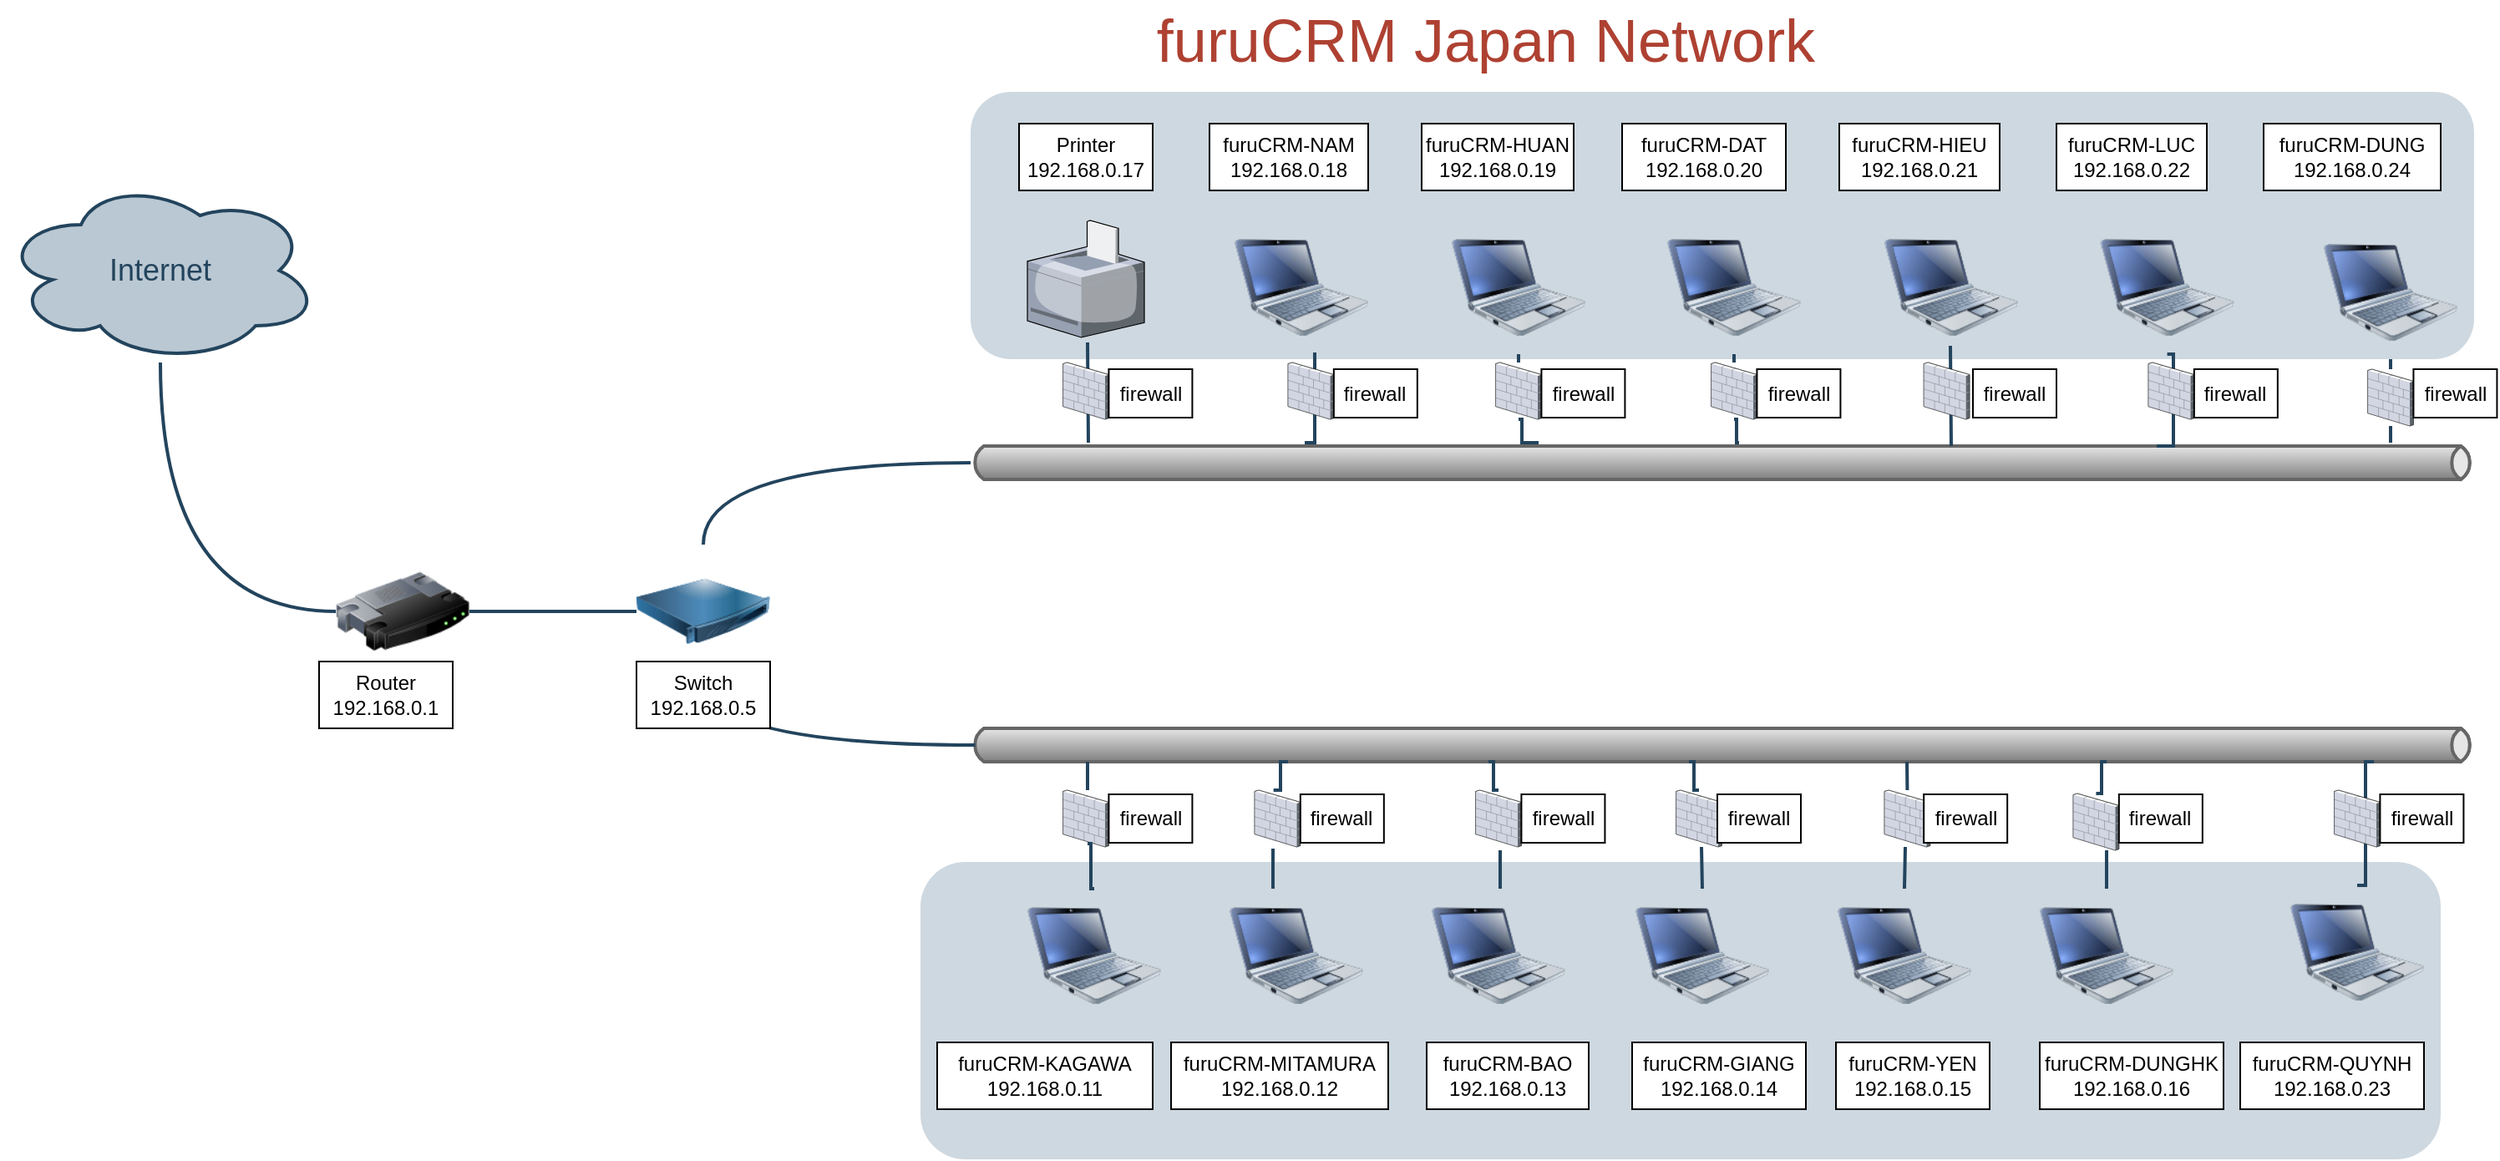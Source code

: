 <mxfile version="20.0.4" type="github">
  <diagram id="a45cf8ec-cd66-6f27-3ac3-be6e809c9e4a" name="Page-1">
    <mxGraphModel dx="2062" dy="1114" grid="1" gridSize="10" guides="1" tooltips="1" connect="1" arrows="1" fold="1" page="1" pageScale="1" pageWidth="827" pageHeight="1169" background="none" math="0" shadow="0">
      <root>
        <mxCell id="0" />
        <mxCell id="1" parent="0" />
        <mxCell id="5" value="" style="rounded=1;whiteSpace=wrap;html=1;shadow=0;strokeColor=none;fillColor=#BAC8D3;gradientColor=none;fontSize=18;fontColor=#AE4132;verticalAlign=top;fontStyle=0;opacity=70;strokeWidth=3;" parent="1" vertex="1">
          <mxGeometry x="670" y="531" width="910" height="178" as="geometry" />
        </mxCell>
        <mxCell id="4" value="" style="rounded=1;whiteSpace=wrap;html=1;shadow=0;strokeColor=none;fillColor=#BAC8D3;gradientColor=none;fontSize=18;fontColor=#AE4132;verticalAlign=top;opacity=70;fontStyle=0;strokeWidth=3;" parent="1" vertex="1">
          <mxGeometry x="700" y="70" width="900" height="160" as="geometry" />
        </mxCell>
        <mxCell id="20" value="" style="strokeWidth=2;strokeColor=#666666;dashed=0;align=center;html=1;fontSize=8;shape=mxgraph.eip.messageChannel;shadow=0;fillColor=#FFFFFF;gradientColor=none;fontColor=#F08705;fontStyle=0" parent="1" vertex="1">
          <mxGeometry x="700" y="282" width="900" height="20" as="geometry" />
        </mxCell>
        <mxCell id="21" value="" style="edgeStyle=elbowEdgeStyle;strokeWidth=2;rounded=0;endArrow=none;startArrow=none;startSize=10;endSize=10;dashed=0;html=1;strokeColor=#23445D;fontSize=18;fontColor=#F08705;startFill=0;endFill=0;fontStyle=0;exitX=0.6;exitY=0.988;exitDx=0;exitDy=0;exitPerimeter=0;" parent="1" source="24" edge="1">
          <mxGeometry relative="1" as="geometry">
            <mxPoint x="890" y="271.5" as="sourcePoint" />
            <mxPoint x="900" y="280" as="targetPoint" />
            <Array as="points">
              <mxPoint x="906" y="250" />
            </Array>
          </mxGeometry>
        </mxCell>
        <mxCell id="24" value="" style="image;html=1;image=img/lib/clip_art/computers/Netbook_128x128.png;shadow=0;strokeColor=#000000;fillColor=#FFFFFF;gradientColor=none;fontSize=18;fontColor=#F08705;fontStyle=0" parent="1" vertex="1">
          <mxGeometry x="858" y="147" width="80" height="80" as="geometry" />
        </mxCell>
        <mxCell id="25" value="" style="image;html=1;image=img/lib/clip_art/computers/Netbook_128x128.png;shadow=0;strokeColor=#000000;fillColor=#FFFFFF;gradientColor=none;fontSize=18;fontColor=#F08705;fontStyle=0" parent="1" vertex="1">
          <mxGeometry x="988" y="147" width="80" height="80" as="geometry" />
        </mxCell>
        <mxCell id="26" value="" style="image;html=1;image=img/lib/clip_art/computers/Netbook_128x128.png;shadow=0;strokeColor=#000000;fillColor=#FFFFFF;gradientColor=none;fontSize=18;fontColor=#F08705;fontStyle=0" parent="1" vertex="1">
          <mxGeometry x="1117" y="147" width="80" height="80" as="geometry" />
        </mxCell>
        <mxCell id="30" value="" style="image;html=1;image=img/lib/clip_art/computers/Netbook_128x128.png;shadow=0;strokeColor=#000000;fillColor=#FFFFFF;gradientColor=none;fontSize=18;fontColor=#F08705;fontStyle=0" parent="1" vertex="1">
          <mxGeometry x="734" y="547" width="80" height="80" as="geometry" />
        </mxCell>
        <mxCell id="31" value="" style="image;html=1;image=img/lib/clip_art/computers/Netbook_128x128.png;shadow=0;strokeColor=#000000;fillColor=#FFFFFF;gradientColor=none;fontSize=18;fontColor=#F08705;fontStyle=0" parent="1" vertex="1">
          <mxGeometry x="855" y="547" width="80" height="80" as="geometry" />
        </mxCell>
        <mxCell id="32" value="" style="image;html=1;image=img/lib/clip_art/computers/Netbook_128x128.png;shadow=0;strokeColor=#000000;fillColor=#FFFFFF;gradientColor=none;fontSize=18;fontColor=#AE4132;fontStyle=0" parent="1" vertex="1">
          <mxGeometry x="976" y="547" width="80" height="80" as="geometry" />
        </mxCell>
        <mxCell id="46" value="" style="strokeWidth=2;strokeColor=#666666;dashed=0;align=center;html=1;fontSize=8;shape=mxgraph.eip.messageChannel;shadow=0;fillColor=#FFFFFF;gradientColor=none;fontColor=#F08705;fontStyle=0" parent="1" vertex="1">
          <mxGeometry x="700" y="451" width="900" height="20" as="geometry" />
        </mxCell>
        <mxCell id="50" value="Internet" style="ellipse;shape=cloud;whiteSpace=wrap;html=1;shadow=0;strokeColor=#23445D;fillColor=#BAC8D3;gradientColor=none;fontSize=18;fontColor=#23445D;fontStyle=0;gradientDirection=north;strokeWidth=2;" parent="1" vertex="1">
          <mxGeometry x="120" y="122" width="190" height="110" as="geometry" />
        </mxCell>
        <mxCell id="84" value="" style="image;html=1;image=img/lib/clip_art/networking/Router_128x128.png;shadow=0;strokeColor=#000000;fillColor=#FFFFFF;gradientColor=none;fontSize=18;fontColor=#F08705;fontStyle=0" parent="1" vertex="1">
          <mxGeometry x="320" y="341" width="80" height="80" as="geometry" />
        </mxCell>
        <mxCell id="85" value="" style="edgeStyle=elbowEdgeStyle;strokeWidth=2;rounded=0;endArrow=none;startArrow=none;startSize=10;endSize=10;dashed=0;html=1;strokeColor=#23445D;fontSize=18;fontColor=#F08705;startFill=0;endFill=0;fontStyle=0;exitX=0.5;exitY=1;exitDx=0;exitDy=0;" parent="1" source="4jzdV4pySs4XSBU5nasK-226" edge="1">
          <mxGeometry relative="1" as="geometry">
            <mxPoint x="1040" y="271.5" as="sourcePoint" />
            <mxPoint x="1040" y="280" as="targetPoint" />
            <Array as="points">
              <mxPoint x="1030" y="260" />
            </Array>
          </mxGeometry>
        </mxCell>
        <mxCell id="86" value="" style="edgeStyle=elbowEdgeStyle;strokeWidth=2;rounded=0;endArrow=none;startArrow=none;startSize=10;endSize=10;dashed=0;html=1;strokeColor=#23445D;fontSize=18;fontColor=#F08705;startFill=0;endFill=0;fontStyle=0;exitX=0.5;exitY=1;exitDx=0;exitDy=0;" parent="1" source="4jzdV4pySs4XSBU5nasK-225" edge="1">
          <mxGeometry relative="1" as="geometry">
            <mxPoint x="1160" y="271.5" as="sourcePoint" />
            <mxPoint x="1160" y="280" as="targetPoint" />
          </mxGeometry>
        </mxCell>
        <mxCell id="115" style="edgeStyle=orthogonalEdgeStyle;rounded=0;html=1;startArrow=none;startFill=0;endArrow=none;endFill=0;fontSize=18;fontColor=#F08705;strokeColor=#23445D;strokeWidth=2;curved=1;fontStyle=0;entryX=0.5;entryY=0;entryDx=0;entryDy=0;" parent="1" source="20" target="162" edge="1">
          <mxGeometry relative="1" as="geometry">
            <mxPoint x="630" y="282" as="sourcePoint" />
            <mxPoint x="530" y="282" as="targetPoint" />
          </mxGeometry>
        </mxCell>
        <mxCell id="116" style="edgeStyle=orthogonalEdgeStyle;rounded=0;html=1;startArrow=none;startFill=0;endArrow=none;endFill=0;fontSize=18;fontColor=#F08705;strokeColor=#23445D;strokeWidth=2;curved=1;fontStyle=0" parent="1" source="84" target="50" edge="1">
          <mxGeometry relative="1" as="geometry" />
        </mxCell>
        <mxCell id="152" value="" style="edgeStyle=elbowEdgeStyle;strokeWidth=2;rounded=0;endArrow=none;startArrow=none;startSize=10;endSize=10;dashed=0;html=1;strokeColor=#23445D;fontSize=18;fontColor=#F08705;startFill=0;endFill=0;fontStyle=0" parent="1" source="84" target="162" edge="1">
          <mxGeometry relative="1" as="geometry">
            <mxPoint x="560.58" y="228.681" as="sourcePoint" />
            <mxPoint x="560.58" y="282.304" as="targetPoint" />
          </mxGeometry>
        </mxCell>
        <mxCell id="162" value="" style="image;html=1;image=img/lib/clip_art/networking/Concentrator_128x128.png;shadow=0;strokeColor=#000000;fillColor=#F2F2F2;gradientColor=none;fontSize=18;fontColor=#F08705;fontStyle=0" parent="1" vertex="1">
          <mxGeometry x="500" y="341" width="80" height="80" as="geometry" />
        </mxCell>
        <mxCell id="168" value="furuCRM Japan Network" style="text;html=1;strokeColor=none;fillColor=none;align=center;verticalAlign=middle;whiteSpace=wrap;overflow=hidden;shadow=0;fontSize=36;fontColor=#AE4132;fontStyle=0" parent="1" vertex="1">
          <mxGeometry x="500" y="15" width="1017" height="45" as="geometry" />
        </mxCell>
        <mxCell id="171" style="edgeStyle=orthogonalEdgeStyle;rounded=0;jumpStyle=none;html=1;exitX=0;exitY=0.5;entryX=0;entryY=0.5;shadow=0;labelBackgroundColor=none;startArrow=none;startFill=0;endArrow=classic;endFill=1;endSize=6;jettySize=auto;orthogonalLoop=1;strokeColor=#23445D;strokeWidth=2;fillColor=#F08705;fontFamily=Helvetica;fontSize=14;fontColor=#F08705;align=left;fontStyle=0" parent="1" source="168" target="168" edge="1">
          <mxGeometry relative="1" as="geometry" />
        </mxCell>
        <mxCell id="4jzdV4pySs4XSBU5nasK-174" style="edgeStyle=orthogonalEdgeStyle;rounded=0;html=1;startArrow=none;startFill=0;endArrow=none;endFill=0;fontSize=18;fontColor=#F08705;strokeColor=#23445D;strokeWidth=2;curved=1;fontStyle=0;entryX=0.5;entryY=1;entryDx=0;entryDy=0;exitX=0;exitY=0.5;exitDx=2.7;exitDy=0;exitPerimeter=0;" edge="1" parent="1" source="46" target="162">
          <mxGeometry relative="1" as="geometry">
            <mxPoint x="680" y="462" as="sourcePoint" />
            <mxPoint x="530" y="511" as="targetPoint" />
          </mxGeometry>
        </mxCell>
        <mxCell id="4jzdV4pySs4XSBU5nasK-175" value="" style="verticalLabelPosition=bottom;sketch=0;aspect=fixed;html=1;verticalAlign=top;strokeColor=none;align=center;outlineConnect=0;shape=mxgraph.citrix.printer;" vertex="1" parent="1">
          <mxGeometry x="734" y="147" width="70" height="70" as="geometry" />
        </mxCell>
        <mxCell id="4jzdV4pySs4XSBU5nasK-181" value="" style="edgeStyle=elbowEdgeStyle;strokeWidth=2;rounded=0;endArrow=none;startArrow=none;startSize=10;endSize=10;dashed=0;html=1;strokeColor=#23445D;fontSize=18;fontColor=#F08705;startFill=0;endFill=0;fontStyle=0;entryX=0;entryY=1;entryDx=70;entryDy=0;entryPerimeter=0;" edge="1" parent="1" source="4jzdV4pySs4XSBU5nasK-234" target="46">
          <mxGeometry relative="1" as="geometry">
            <mxPoint x="774" y="552" as="sourcePoint" />
            <mxPoint x="769" y="516" as="targetPoint" />
          </mxGeometry>
        </mxCell>
        <mxCell id="4jzdV4pySs4XSBU5nasK-182" value="" style="edgeStyle=elbowEdgeStyle;strokeWidth=2;rounded=0;endArrow=none;startArrow=none;startSize=10;endSize=10;dashed=0;html=1;strokeColor=#23445D;fontSize=18;fontColor=#F08705;startFill=0;endFill=0;fontStyle=0;exitX=0.413;exitY=0;exitDx=0;exitDy=0;exitPerimeter=0;entryX=0;entryY=1;entryDx=190;entryDy=0;entryPerimeter=0;" edge="1" parent="1" source="4jzdV4pySs4XSBU5nasK-233" target="46">
          <mxGeometry relative="1" as="geometry">
            <mxPoint x="890" y="552" as="sourcePoint" />
            <mxPoint x="890" y="516" as="targetPoint" />
          </mxGeometry>
        </mxCell>
        <mxCell id="4jzdV4pySs4XSBU5nasK-183" value="" style="edgeStyle=elbowEdgeStyle;strokeWidth=2;rounded=0;endArrow=none;startArrow=none;startSize=10;endSize=10;dashed=0;html=1;strokeColor=#23445D;fontSize=18;fontColor=#F08705;startFill=0;endFill=0;fontStyle=0;entryX=0;entryY=1;entryDx=310;entryDy=0;entryPerimeter=0;exitX=0.5;exitY=0;exitDx=0;exitDy=0;" edge="1" parent="1" source="4jzdV4pySs4XSBU5nasK-232" target="46">
          <mxGeometry relative="1" as="geometry">
            <mxPoint x="1010" y="552" as="sourcePoint" />
            <mxPoint x="1010" y="522" as="targetPoint" />
          </mxGeometry>
        </mxCell>
        <mxCell id="4jzdV4pySs4XSBU5nasK-191" value="furuCRM-KAGAWA&lt;br&gt;192.168.0.11" style="rounded=0;whiteSpace=wrap;html=1;" vertex="1" parent="1">
          <mxGeometry x="680" y="639" width="129" height="40" as="geometry" />
        </mxCell>
        <mxCell id="4jzdV4pySs4XSBU5nasK-192" value="furuCRM-MITAMURA&lt;br&gt;192.168.0.12" style="rounded=0;whiteSpace=wrap;html=1;" vertex="1" parent="1">
          <mxGeometry x="820" y="639" width="130" height="40" as="geometry" />
        </mxCell>
        <mxCell id="4jzdV4pySs4XSBU5nasK-193" value="Router&lt;br&gt;192.168.0.1" style="rounded=0;whiteSpace=wrap;html=1;" vertex="1" parent="1">
          <mxGeometry x="310" y="411" width="80" height="40" as="geometry" />
        </mxCell>
        <mxCell id="4jzdV4pySs4XSBU5nasK-194" value="furuCRM-HUAN&lt;br&gt;192.168.0.19" style="rounded=0;whiteSpace=wrap;html=1;flipH=1;" vertex="1" parent="1">
          <mxGeometry x="970" y="89" width="91" height="40" as="geometry" />
        </mxCell>
        <mxCell id="4jzdV4pySs4XSBU5nasK-195" value="furuCRM-NAM&lt;br&gt;192.168.0.18" style="rounded=0;whiteSpace=wrap;html=1;flipH=1;" vertex="1" parent="1">
          <mxGeometry x="843" y="89" width="95" height="40" as="geometry" />
        </mxCell>
        <mxCell id="4jzdV4pySs4XSBU5nasK-196" value="furuCRM-DUNGHK&lt;br&gt;192.168.0.16" style="rounded=0;whiteSpace=wrap;html=1;" vertex="1" parent="1">
          <mxGeometry x="1340" y="639" width="110" height="40" as="geometry" />
        </mxCell>
        <mxCell id="4jzdV4pySs4XSBU5nasK-197" value="furuCRM-YEN&lt;br&gt;192.168.0.15" style="rounded=0;whiteSpace=wrap;html=1;" vertex="1" parent="1">
          <mxGeometry x="1218" y="639" width="92" height="40" as="geometry" />
        </mxCell>
        <mxCell id="4jzdV4pySs4XSBU5nasK-198" value="furuCRM-GIANG&lt;br&gt;192.168.0.14" style="rounded=0;whiteSpace=wrap;html=1;" vertex="1" parent="1">
          <mxGeometry x="1096" y="639" width="104" height="40" as="geometry" />
        </mxCell>
        <mxCell id="4jzdV4pySs4XSBU5nasK-199" value="furuCRM-BAO&lt;br&gt;192.168.0.13" style="rounded=0;whiteSpace=wrap;html=1;" vertex="1" parent="1">
          <mxGeometry x="973" y="639" width="97" height="40" as="geometry" />
        </mxCell>
        <mxCell id="4jzdV4pySs4XSBU5nasK-200" value="" style="image;html=1;image=img/lib/clip_art/computers/Netbook_128x128.png;shadow=0;strokeColor=#000000;fillColor=#FFFFFF;gradientColor=none;fontSize=18;fontColor=#AE4132;fontStyle=0" vertex="1" parent="1">
          <mxGeometry x="1098" y="547" width="80" height="80" as="geometry" />
        </mxCell>
        <mxCell id="4jzdV4pySs4XSBU5nasK-201" value="" style="image;html=1;image=img/lib/clip_art/computers/Netbook_128x128.png;shadow=0;strokeColor=#000000;fillColor=#FFFFFF;gradientColor=none;fontSize=18;fontColor=#AE4132;fontStyle=0" vertex="1" parent="1">
          <mxGeometry x="1219" y="547" width="80" height="80" as="geometry" />
        </mxCell>
        <mxCell id="4jzdV4pySs4XSBU5nasK-202" value="" style="image;html=1;image=img/lib/clip_art/computers/Netbook_128x128.png;shadow=0;strokeColor=#000000;fillColor=#FFFFFF;gradientColor=none;fontSize=18;fontColor=#AE4132;fontStyle=0" vertex="1" parent="1">
          <mxGeometry x="1340" y="547" width="80" height="80" as="geometry" />
        </mxCell>
        <mxCell id="4jzdV4pySs4XSBU5nasK-204" value="Printer&lt;br&gt;192.168.0.17" style="rounded=0;whiteSpace=wrap;html=1;flipH=1;" vertex="1" parent="1">
          <mxGeometry x="729" y="89" width="80" height="40" as="geometry" />
        </mxCell>
        <mxCell id="4jzdV4pySs4XSBU5nasK-206" value="furuCRM-DAT&lt;br&gt;192.168.0.20" style="rounded=0;whiteSpace=wrap;html=1;flipH=1;" vertex="1" parent="1">
          <mxGeometry x="1090" y="89" width="98" height="40" as="geometry" />
        </mxCell>
        <mxCell id="4jzdV4pySs4XSBU5nasK-207" value="" style="image;html=1;image=img/lib/clip_art/computers/Netbook_128x128.png;shadow=0;strokeColor=#000000;fillColor=#FFFFFF;gradientColor=none;fontSize=18;fontColor=#F08705;fontStyle=0" vertex="1" parent="1">
          <mxGeometry x="1247" y="147" width="80" height="80" as="geometry" />
        </mxCell>
        <mxCell id="4jzdV4pySs4XSBU5nasK-209" value="furuCRM-HIEU&lt;br&gt;192.168.0.21" style="rounded=0;whiteSpace=wrap;html=1;flipH=1;" vertex="1" parent="1">
          <mxGeometry x="1220" y="89" width="96" height="40" as="geometry" />
        </mxCell>
        <mxCell id="4jzdV4pySs4XSBU5nasK-215" value="" style="image;html=1;image=img/lib/clip_art/computers/Netbook_128x128.png;shadow=0;strokeColor=#000000;fillColor=#FFFFFF;gradientColor=none;fontSize=18;fontColor=#F08705;fontStyle=0" vertex="1" parent="1">
          <mxGeometry x="1376.29" y="147" width="80" height="80" as="geometry" />
        </mxCell>
        <mxCell id="4jzdV4pySs4XSBU5nasK-217" value="furuCRM-LUC&lt;br&gt;192.168.0.22" style="rounded=0;whiteSpace=wrap;html=1;flipH=1;" vertex="1" parent="1">
          <mxGeometry x="1350" y="89" width="90" height="40" as="geometry" />
        </mxCell>
        <mxCell id="4jzdV4pySs4XSBU5nasK-218" value="" style="edgeStyle=elbowEdgeStyle;strokeWidth=2;rounded=0;endArrow=none;startArrow=none;startSize=10;endSize=10;dashed=0;html=1;strokeColor=#23445D;fontSize=18;fontColor=#F08705;startFill=0;endFill=0;fontStyle=0;entryX=0;entryY=1;entryDx=430;entryDy=0;entryPerimeter=0;exitX=0.5;exitY=0;exitDx=0;exitDy=0;" edge="1" parent="1" source="4jzdV4pySs4XSBU5nasK-231" target="46">
          <mxGeometry relative="1" as="geometry">
            <mxPoint x="1118" y="557" as="sourcePoint" />
            <mxPoint x="1112" y="481" as="targetPoint" />
          </mxGeometry>
        </mxCell>
        <mxCell id="4jzdV4pySs4XSBU5nasK-219" value="" style="edgeStyle=elbowEdgeStyle;strokeWidth=2;rounded=0;endArrow=none;startArrow=none;startSize=10;endSize=10;dashed=0;html=1;strokeColor=#23445D;fontSize=18;fontColor=#F08705;startFill=0;endFill=0;fontStyle=0;exitX=0.5;exitY=0;exitDx=0;exitDy=0;entryX=0;entryY=1;entryDx=560;entryDy=0;entryPerimeter=0;" edge="1" parent="1" source="4jzdV4pySs4XSBU5nasK-184" target="46">
          <mxGeometry relative="1" as="geometry">
            <mxPoint x="1249" y="560" as="sourcePoint" />
            <mxPoint x="1270" y="470" as="targetPoint" />
            <Array as="points" />
          </mxGeometry>
        </mxCell>
        <mxCell id="4jzdV4pySs4XSBU5nasK-220" value="" style="edgeStyle=elbowEdgeStyle;strokeWidth=2;rounded=0;endArrow=none;startArrow=none;startSize=10;endSize=10;dashed=0;html=1;strokeColor=#23445D;fontSize=18;fontColor=#F08705;startFill=0;endFill=0;fontStyle=0;exitX=0.5;exitY=0;exitDx=0;exitDy=0;" edge="1" parent="1" source="4jzdV4pySs4XSBU5nasK-241">
          <mxGeometry relative="1" as="geometry">
            <mxPoint x="1360" y="556" as="sourcePoint" />
            <mxPoint x="1380" y="471" as="targetPoint" />
            <Array as="points" />
          </mxGeometry>
        </mxCell>
        <mxCell id="4jzdV4pySs4XSBU5nasK-221" value="" style="edgeStyle=elbowEdgeStyle;strokeWidth=2;rounded=0;endArrow=none;startArrow=none;startSize=10;endSize=10;dashed=0;html=1;strokeColor=#23445D;fontSize=18;fontColor=#F08705;startFill=0;endFill=0;fontStyle=0;exitX=0.5;exitY=1;exitDx=0;exitDy=0;entryX=0;entryY=0;entryDx=710;entryDy=0;entryPerimeter=0;" edge="1" parent="1" source="4jzdV4pySs4XSBU5nasK-215" target="20">
          <mxGeometry relative="1" as="geometry">
            <mxPoint x="1167" y="237" as="sourcePoint" />
            <mxPoint x="1170" y="290" as="targetPoint" />
            <Array as="points">
              <mxPoint x="1420" y="240" />
            </Array>
          </mxGeometry>
        </mxCell>
        <mxCell id="4jzdV4pySs4XSBU5nasK-222" value="" style="edgeStyle=elbowEdgeStyle;strokeWidth=2;rounded=0;endArrow=none;startArrow=none;startSize=10;endSize=10;dashed=0;html=1;strokeColor=#23445D;fontSize=18;fontColor=#F08705;startFill=0;endFill=0;fontStyle=0;" edge="1" parent="1">
          <mxGeometry relative="1" as="geometry">
            <mxPoint x="770" y="220" as="sourcePoint" />
            <mxPoint x="770.5" y="280" as="targetPoint" />
          </mxGeometry>
        </mxCell>
        <mxCell id="4jzdV4pySs4XSBU5nasK-223" value="" style="edgeStyle=elbowEdgeStyle;strokeWidth=2;rounded=0;endArrow=none;startArrow=none;startSize=10;endSize=10;dashed=0;html=1;strokeColor=#23445D;fontSize=18;fontColor=#F08705;startFill=0;endFill=0;fontStyle=0;" edge="1" parent="1">
          <mxGeometry relative="1" as="geometry">
            <mxPoint x="1286.5" y="222" as="sourcePoint" />
            <mxPoint x="1287" y="282" as="targetPoint" />
          </mxGeometry>
        </mxCell>
        <mxCell id="4jzdV4pySs4XSBU5nasK-224" value="" style="verticalLabelPosition=bottom;sketch=0;aspect=fixed;html=1;verticalAlign=top;strokeColor=none;align=center;outlineConnect=0;shape=mxgraph.citrix.firewall;" vertex="1" parent="1">
          <mxGeometry x="1270.58" y="232" width="27.42" height="34" as="geometry" />
        </mxCell>
        <mxCell id="4jzdV4pySs4XSBU5nasK-227" value="" style="verticalLabelPosition=bottom;sketch=0;aspect=fixed;html=1;verticalAlign=top;strokeColor=none;align=center;outlineConnect=0;shape=mxgraph.citrix.firewall;" vertex="1" parent="1">
          <mxGeometry x="890" y="232" width="27.42" height="34" as="geometry" />
        </mxCell>
        <mxCell id="4jzdV4pySs4XSBU5nasK-228" value="" style="verticalLabelPosition=bottom;sketch=0;aspect=fixed;html=1;verticalAlign=top;strokeColor=none;align=center;outlineConnect=0;shape=mxgraph.citrix.firewall;" vertex="1" parent="1">
          <mxGeometry x="755.29" y="232" width="27.42" height="34" as="geometry" />
        </mxCell>
        <mxCell id="4jzdV4pySs4XSBU5nasK-226" value="" style="verticalLabelPosition=bottom;sketch=0;aspect=fixed;html=1;verticalAlign=top;strokeColor=none;align=center;outlineConnect=0;shape=mxgraph.citrix.firewall;" vertex="1" parent="1">
          <mxGeometry x="1014.29" y="232" width="27.42" height="34" as="geometry" />
        </mxCell>
        <mxCell id="4jzdV4pySs4XSBU5nasK-229" value="" style="edgeStyle=elbowEdgeStyle;strokeWidth=2;rounded=0;endArrow=none;startArrow=none;startSize=10;endSize=10;dashed=0;html=1;strokeColor=#23445D;fontSize=18;fontColor=#F08705;startFill=0;endFill=0;fontStyle=0;exitX=0.5;exitY=1;exitDx=0;exitDy=0;" edge="1" parent="1" source="25" target="4jzdV4pySs4XSBU5nasK-226">
          <mxGeometry relative="1" as="geometry">
            <mxPoint x="1028" y="227" as="sourcePoint" />
            <mxPoint x="1040" y="280" as="targetPoint" />
            <Array as="points" />
          </mxGeometry>
        </mxCell>
        <mxCell id="4jzdV4pySs4XSBU5nasK-225" value="" style="verticalLabelPosition=bottom;sketch=0;aspect=fixed;html=1;verticalAlign=top;strokeColor=none;align=center;outlineConnect=0;shape=mxgraph.citrix.firewall;" vertex="1" parent="1">
          <mxGeometry x="1143.29" y="232" width="27.42" height="34" as="geometry" />
        </mxCell>
        <mxCell id="4jzdV4pySs4XSBU5nasK-230" value="" style="edgeStyle=elbowEdgeStyle;strokeWidth=2;rounded=0;endArrow=none;startArrow=none;startSize=10;endSize=10;dashed=0;html=1;strokeColor=#23445D;fontSize=18;fontColor=#F08705;startFill=0;endFill=0;fontStyle=0;exitX=0.5;exitY=1;exitDx=0;exitDy=0;" edge="1" parent="1" source="26" target="4jzdV4pySs4XSBU5nasK-225">
          <mxGeometry relative="1" as="geometry">
            <mxPoint x="1157" y="227" as="sourcePoint" />
            <mxPoint x="1160" y="280" as="targetPoint" />
          </mxGeometry>
        </mxCell>
        <mxCell id="4jzdV4pySs4XSBU5nasK-235" value="" style="verticalLabelPosition=bottom;sketch=0;aspect=fixed;html=1;verticalAlign=top;strokeColor=none;align=center;outlineConnect=0;shape=mxgraph.citrix.firewall;" vertex="1" parent="1">
          <mxGeometry x="1405" y="232" width="27.42" height="34" as="geometry" />
        </mxCell>
        <mxCell id="4jzdV4pySs4XSBU5nasK-234" value="" style="verticalLabelPosition=bottom;sketch=0;aspect=fixed;html=1;verticalAlign=top;strokeColor=none;align=center;outlineConnect=0;shape=mxgraph.citrix.firewall;" vertex="1" parent="1">
          <mxGeometry x="755.29" y="488" width="27.42" height="34" as="geometry" />
        </mxCell>
        <mxCell id="4jzdV4pySs4XSBU5nasK-233" value="" style="verticalLabelPosition=bottom;sketch=0;aspect=fixed;html=1;verticalAlign=top;strokeColor=none;align=center;outlineConnect=0;shape=mxgraph.citrix.firewall;" vertex="1" parent="1">
          <mxGeometry x="870" y="488" width="27.42" height="34" as="geometry" />
        </mxCell>
        <mxCell id="4jzdV4pySs4XSBU5nasK-232" value="" style="verticalLabelPosition=bottom;sketch=0;aspect=fixed;html=1;verticalAlign=top;strokeColor=none;align=center;outlineConnect=0;shape=mxgraph.citrix.firewall;" vertex="1" parent="1">
          <mxGeometry x="1002.29" y="488" width="27.42" height="34" as="geometry" />
        </mxCell>
        <mxCell id="4jzdV4pySs4XSBU5nasK-231" value="" style="verticalLabelPosition=bottom;sketch=0;aspect=fixed;html=1;verticalAlign=top;strokeColor=none;align=center;outlineConnect=0;shape=mxgraph.citrix.firewall;" vertex="1" parent="1">
          <mxGeometry x="1122.29" y="488" width="27.42" height="34" as="geometry" />
        </mxCell>
        <mxCell id="4jzdV4pySs4XSBU5nasK-184" value="" style="verticalLabelPosition=bottom;sketch=0;aspect=fixed;html=1;verticalAlign=top;strokeColor=none;align=center;outlineConnect=0;shape=mxgraph.citrix.firewall;" vertex="1" parent="1">
          <mxGeometry x="1247" y="488" width="27.42" height="34" as="geometry" />
        </mxCell>
        <mxCell id="4jzdV4pySs4XSBU5nasK-241" value="" style="verticalLabelPosition=bottom;sketch=0;aspect=fixed;html=1;verticalAlign=top;strokeColor=none;align=center;outlineConnect=0;shape=mxgraph.citrix.firewall;" vertex="1" parent="1">
          <mxGeometry x="1360" y="490" width="27.42" height="34" as="geometry" />
        </mxCell>
        <mxCell id="4jzdV4pySs4XSBU5nasK-242" value="" style="edgeStyle=elbowEdgeStyle;strokeWidth=2;rounded=0;endArrow=none;startArrow=none;startSize=10;endSize=10;dashed=0;html=1;strokeColor=#23445D;fontSize=18;fontColor=#F08705;startFill=0;endFill=0;fontStyle=0;exitX=0.5;exitY=0;exitDx=0;exitDy=0;" edge="1" parent="1" source="4jzdV4pySs4XSBU5nasK-202" target="4jzdV4pySs4XSBU5nasK-241">
          <mxGeometry relative="1" as="geometry">
            <mxPoint x="1380" y="547" as="sourcePoint" />
            <mxPoint x="1380" y="471" as="targetPoint" />
            <Array as="points">
              <mxPoint x="1380" y="510" />
            </Array>
          </mxGeometry>
        </mxCell>
        <mxCell id="4jzdV4pySs4XSBU5nasK-247" value="" style="edgeStyle=elbowEdgeStyle;strokeWidth=2;rounded=0;endArrow=none;startArrow=none;startSize=10;endSize=10;dashed=0;html=1;strokeColor=#23445D;fontSize=18;fontColor=#F08705;startFill=0;endFill=0;fontStyle=0;entryX=0;entryY=1;entryDx=70;entryDy=0;entryPerimeter=0;exitX=0.5;exitY=0;exitDx=0;exitDy=0;" edge="1" parent="1" source="30">
          <mxGeometry relative="1" as="geometry">
            <mxPoint x="770" y="537" as="sourcePoint" />
            <mxPoint x="770" y="520" as="targetPoint" />
          </mxGeometry>
        </mxCell>
        <mxCell id="4jzdV4pySs4XSBU5nasK-249" value="" style="edgeStyle=elbowEdgeStyle;strokeWidth=2;rounded=0;endArrow=none;startArrow=none;startSize=10;endSize=10;dashed=0;html=1;strokeColor=#23445D;fontSize=18;fontColor=#F08705;startFill=0;endFill=0;fontStyle=0;entryX=0;entryY=1;entryDx=70;entryDy=0;entryPerimeter=0;" edge="1" parent="1" source="31">
          <mxGeometry relative="1" as="geometry">
            <mxPoint x="881" y="540" as="sourcePoint" />
            <mxPoint x="881" y="523" as="targetPoint" />
          </mxGeometry>
        </mxCell>
        <mxCell id="4jzdV4pySs4XSBU5nasK-250" value="" style="edgeStyle=elbowEdgeStyle;strokeWidth=2;rounded=0;endArrow=none;startArrow=none;startSize=10;endSize=10;dashed=0;html=1;strokeColor=#23445D;fontSize=18;fontColor=#F08705;startFill=0;endFill=0;fontStyle=0;entryX=0;entryY=1;entryDx=70;entryDy=0;entryPerimeter=0;" edge="1" parent="1" source="32">
          <mxGeometry relative="1" as="geometry">
            <mxPoint x="1017" y="541" as="sourcePoint" />
            <mxPoint x="1017" y="524" as="targetPoint" />
          </mxGeometry>
        </mxCell>
        <mxCell id="4jzdV4pySs4XSBU5nasK-251" value="" style="edgeStyle=elbowEdgeStyle;strokeWidth=2;rounded=0;endArrow=none;startArrow=none;startSize=10;endSize=10;dashed=0;html=1;strokeColor=#23445D;fontSize=18;fontColor=#F08705;startFill=0;endFill=0;fontStyle=0;entryX=0;entryY=1;entryDx=70;entryDy=0;entryPerimeter=0;exitX=0.5;exitY=0;exitDx=0;exitDy=0;" edge="1" parent="1" source="4jzdV4pySs4XSBU5nasK-200">
          <mxGeometry relative="1" as="geometry">
            <mxPoint x="1137" y="539" as="sourcePoint" />
            <mxPoint x="1137" y="522" as="targetPoint" />
          </mxGeometry>
        </mxCell>
        <mxCell id="4jzdV4pySs4XSBU5nasK-252" value="" style="edgeStyle=elbowEdgeStyle;strokeWidth=2;rounded=0;endArrow=none;startArrow=none;startSize=10;endSize=10;dashed=0;html=1;strokeColor=#23445D;fontSize=18;fontColor=#F08705;startFill=0;endFill=0;fontStyle=0;entryX=0;entryY=1;entryDx=70;entryDy=0;entryPerimeter=0;exitX=0.5;exitY=0;exitDx=0;exitDy=0;" edge="1" parent="1" source="4jzdV4pySs4XSBU5nasK-201">
          <mxGeometry relative="1" as="geometry">
            <mxPoint x="1260" y="539" as="sourcePoint" />
            <mxPoint x="1260" y="522" as="targetPoint" />
          </mxGeometry>
        </mxCell>
        <mxCell id="4jzdV4pySs4XSBU5nasK-253" value="Switch&lt;br&gt;192.168.0.5" style="rounded=0;whiteSpace=wrap;html=1;" vertex="1" parent="1">
          <mxGeometry x="500" y="411" width="80" height="40" as="geometry" />
        </mxCell>
        <mxCell id="4jzdV4pySs4XSBU5nasK-254" value="" style="image;html=1;image=img/lib/clip_art/computers/Netbook_128x128.png;shadow=0;strokeColor=#000000;fillColor=#FFFFFF;gradientColor=none;fontSize=18;fontColor=#AE4132;fontStyle=0" vertex="1" parent="1">
          <mxGeometry x="1490" y="545" width="80" height="80" as="geometry" />
        </mxCell>
        <mxCell id="4jzdV4pySs4XSBU5nasK-255" value="furuCRM-QUYNH&lt;br&gt;192.168.0.23" style="rounded=0;whiteSpace=wrap;html=1;" vertex="1" parent="1">
          <mxGeometry x="1460" y="639" width="110" height="40" as="geometry" />
        </mxCell>
        <mxCell id="4jzdV4pySs4XSBU5nasK-257" value="" style="edgeStyle=elbowEdgeStyle;strokeWidth=2;rounded=0;endArrow=none;startArrow=none;startSize=10;endSize=10;dashed=0;html=1;strokeColor=#23445D;fontSize=18;fontColor=#F08705;startFill=0;endFill=0;fontStyle=0;exitX=0.5;exitY=0;exitDx=0;exitDy=0;entryX=0;entryY=1;entryDx=840;entryDy=0;entryPerimeter=0;" edge="1" parent="1" source="4jzdV4pySs4XSBU5nasK-254" target="46">
          <mxGeometry relative="1" as="geometry">
            <mxPoint x="1521.71" y="500" as="sourcePoint" />
            <mxPoint x="1528" y="481" as="targetPoint" />
            <Array as="points" />
          </mxGeometry>
        </mxCell>
        <mxCell id="4jzdV4pySs4XSBU5nasK-256" value="" style="verticalLabelPosition=bottom;sketch=0;aspect=fixed;html=1;verticalAlign=top;strokeColor=none;align=center;outlineConnect=0;shape=mxgraph.citrix.firewall;" vertex="1" parent="1">
          <mxGeometry x="1516.29" y="488" width="27.42" height="34" as="geometry" />
        </mxCell>
        <mxCell id="4jzdV4pySs4XSBU5nasK-258" value="" style="image;html=1;image=img/lib/clip_art/computers/Netbook_128x128.png;shadow=0;strokeColor=#000000;fillColor=#FFFFFF;gradientColor=none;fontSize=18;fontColor=#AE4132;fontStyle=0" vertex="1" parent="1">
          <mxGeometry x="1510" y="150" width="80" height="80" as="geometry" />
        </mxCell>
        <mxCell id="4jzdV4pySs4XSBU5nasK-259" value="furuCRM-DUNG&lt;br&gt;192.168.0.24" style="rounded=0;whiteSpace=wrap;html=1;flipH=1;" vertex="1" parent="1">
          <mxGeometry x="1474" y="89" width="106" height="40" as="geometry" />
        </mxCell>
        <mxCell id="4jzdV4pySs4XSBU5nasK-260" value="" style="edgeStyle=elbowEdgeStyle;strokeWidth=2;rounded=0;endArrow=none;startArrow=none;startSize=10;endSize=10;dashed=0;html=1;strokeColor=#23445D;fontSize=18;fontColor=#F08705;startFill=0;endFill=0;fontStyle=0;exitX=0.5;exitY=1;exitDx=0;exitDy=0;" edge="1" parent="1" source="4jzdV4pySs4XSBU5nasK-261">
          <mxGeometry relative="1" as="geometry">
            <mxPoint x="1541.29" y="237" as="sourcePoint" />
            <mxPoint x="1550" y="280" as="targetPoint" />
            <Array as="points" />
          </mxGeometry>
        </mxCell>
        <mxCell id="4jzdV4pySs4XSBU5nasK-261" value="" style="verticalLabelPosition=bottom;sketch=0;aspect=fixed;html=1;verticalAlign=top;strokeColor=none;align=center;outlineConnect=0;shape=mxgraph.citrix.firewall;" vertex="1" parent="1">
          <mxGeometry x="1536.29" y="236" width="27.42" height="34" as="geometry" />
        </mxCell>
        <mxCell id="4jzdV4pySs4XSBU5nasK-262" value="" style="edgeStyle=elbowEdgeStyle;strokeWidth=2;rounded=0;endArrow=none;startArrow=none;startSize=10;endSize=10;dashed=0;html=1;strokeColor=#23445D;fontSize=18;fontColor=#F08705;startFill=0;endFill=0;fontStyle=0;exitX=0.5;exitY=1;exitDx=0;exitDy=0;" edge="1" parent="1" source="4jzdV4pySs4XSBU5nasK-258" target="4jzdV4pySs4XSBU5nasK-261">
          <mxGeometry relative="1" as="geometry">
            <mxPoint x="1550" y="230" as="sourcePoint" />
            <mxPoint x="1550" y="280" as="targetPoint" />
            <Array as="points" />
          </mxGeometry>
        </mxCell>
        <mxCell id="4jzdV4pySs4XSBU5nasK-263" value="firewall" style="rounded=0;whiteSpace=wrap;html=1;flipH=1;" vertex="1" parent="1">
          <mxGeometry x="1147" y="490.5" width="50" height="29" as="geometry" />
        </mxCell>
        <mxCell id="4jzdV4pySs4XSBU5nasK-264" value="firewall" style="rounded=0;whiteSpace=wrap;html=1;flipH=1;" vertex="1" parent="1">
          <mxGeometry x="1170.71" y="236" width="50" height="29" as="geometry" />
        </mxCell>
        <mxCell id="4jzdV4pySs4XSBU5nasK-265" value="firewall" style="rounded=0;whiteSpace=wrap;html=1;flipH=1;" vertex="1" parent="1">
          <mxGeometry x="1041.71" y="236" width="50" height="29" as="geometry" />
        </mxCell>
        <mxCell id="4jzdV4pySs4XSBU5nasK-266" value="firewall" style="rounded=0;whiteSpace=wrap;html=1;flipH=1;" vertex="1" parent="1">
          <mxGeometry x="917.42" y="236" width="50" height="29" as="geometry" />
        </mxCell>
        <mxCell id="4jzdV4pySs4XSBU5nasK-267" value="firewall" style="rounded=0;whiteSpace=wrap;html=1;flipH=1;" vertex="1" parent="1">
          <mxGeometry x="782.71" y="236" width="50" height="29" as="geometry" />
        </mxCell>
        <mxCell id="4jzdV4pySs4XSBU5nasK-268" value="firewall" style="rounded=0;whiteSpace=wrap;html=1;flipH=1;" vertex="1" parent="1">
          <mxGeometry x="1029.71" y="490.5" width="50" height="29" as="geometry" />
        </mxCell>
        <mxCell id="4jzdV4pySs4XSBU5nasK-269" value="firewall" style="rounded=0;whiteSpace=wrap;html=1;flipH=1;" vertex="1" parent="1">
          <mxGeometry x="897.42" y="490.5" width="50" height="29" as="geometry" />
        </mxCell>
        <mxCell id="4jzdV4pySs4XSBU5nasK-270" value="firewall" style="rounded=0;whiteSpace=wrap;html=1;flipH=1;" vertex="1" parent="1">
          <mxGeometry x="782.71" y="490.5" width="50" height="29" as="geometry" />
        </mxCell>
        <mxCell id="4jzdV4pySs4XSBU5nasK-271" value="firewall" style="rounded=0;whiteSpace=wrap;html=1;flipH=1;" vertex="1" parent="1">
          <mxGeometry x="1563.71" y="236" width="50" height="29" as="geometry" />
        </mxCell>
        <mxCell id="4jzdV4pySs4XSBU5nasK-272" value="firewall" style="rounded=0;whiteSpace=wrap;html=1;flipH=1;" vertex="1" parent="1">
          <mxGeometry x="1432.42" y="236" width="50" height="29" as="geometry" />
        </mxCell>
        <mxCell id="4jzdV4pySs4XSBU5nasK-273" value="firewall" style="rounded=0;whiteSpace=wrap;html=1;flipH=1;" vertex="1" parent="1">
          <mxGeometry x="1300" y="236" width="50" height="29" as="geometry" />
        </mxCell>
        <mxCell id="4jzdV4pySs4XSBU5nasK-274" value="firewall" style="rounded=0;whiteSpace=wrap;html=1;flipH=1;" vertex="1" parent="1">
          <mxGeometry x="1543.71" y="490.5" width="50" height="29" as="geometry" />
        </mxCell>
        <mxCell id="4jzdV4pySs4XSBU5nasK-275" value="firewall" style="rounded=0;whiteSpace=wrap;html=1;flipH=1;" vertex="1" parent="1">
          <mxGeometry x="1387.42" y="490.5" width="50" height="29" as="geometry" />
        </mxCell>
        <mxCell id="4jzdV4pySs4XSBU5nasK-276" value="firewall" style="rounded=0;whiteSpace=wrap;html=1;flipH=1;" vertex="1" parent="1">
          <mxGeometry x="1270.58" y="490.5" width="50" height="29" as="geometry" />
        </mxCell>
      </root>
    </mxGraphModel>
  </diagram>
</mxfile>
